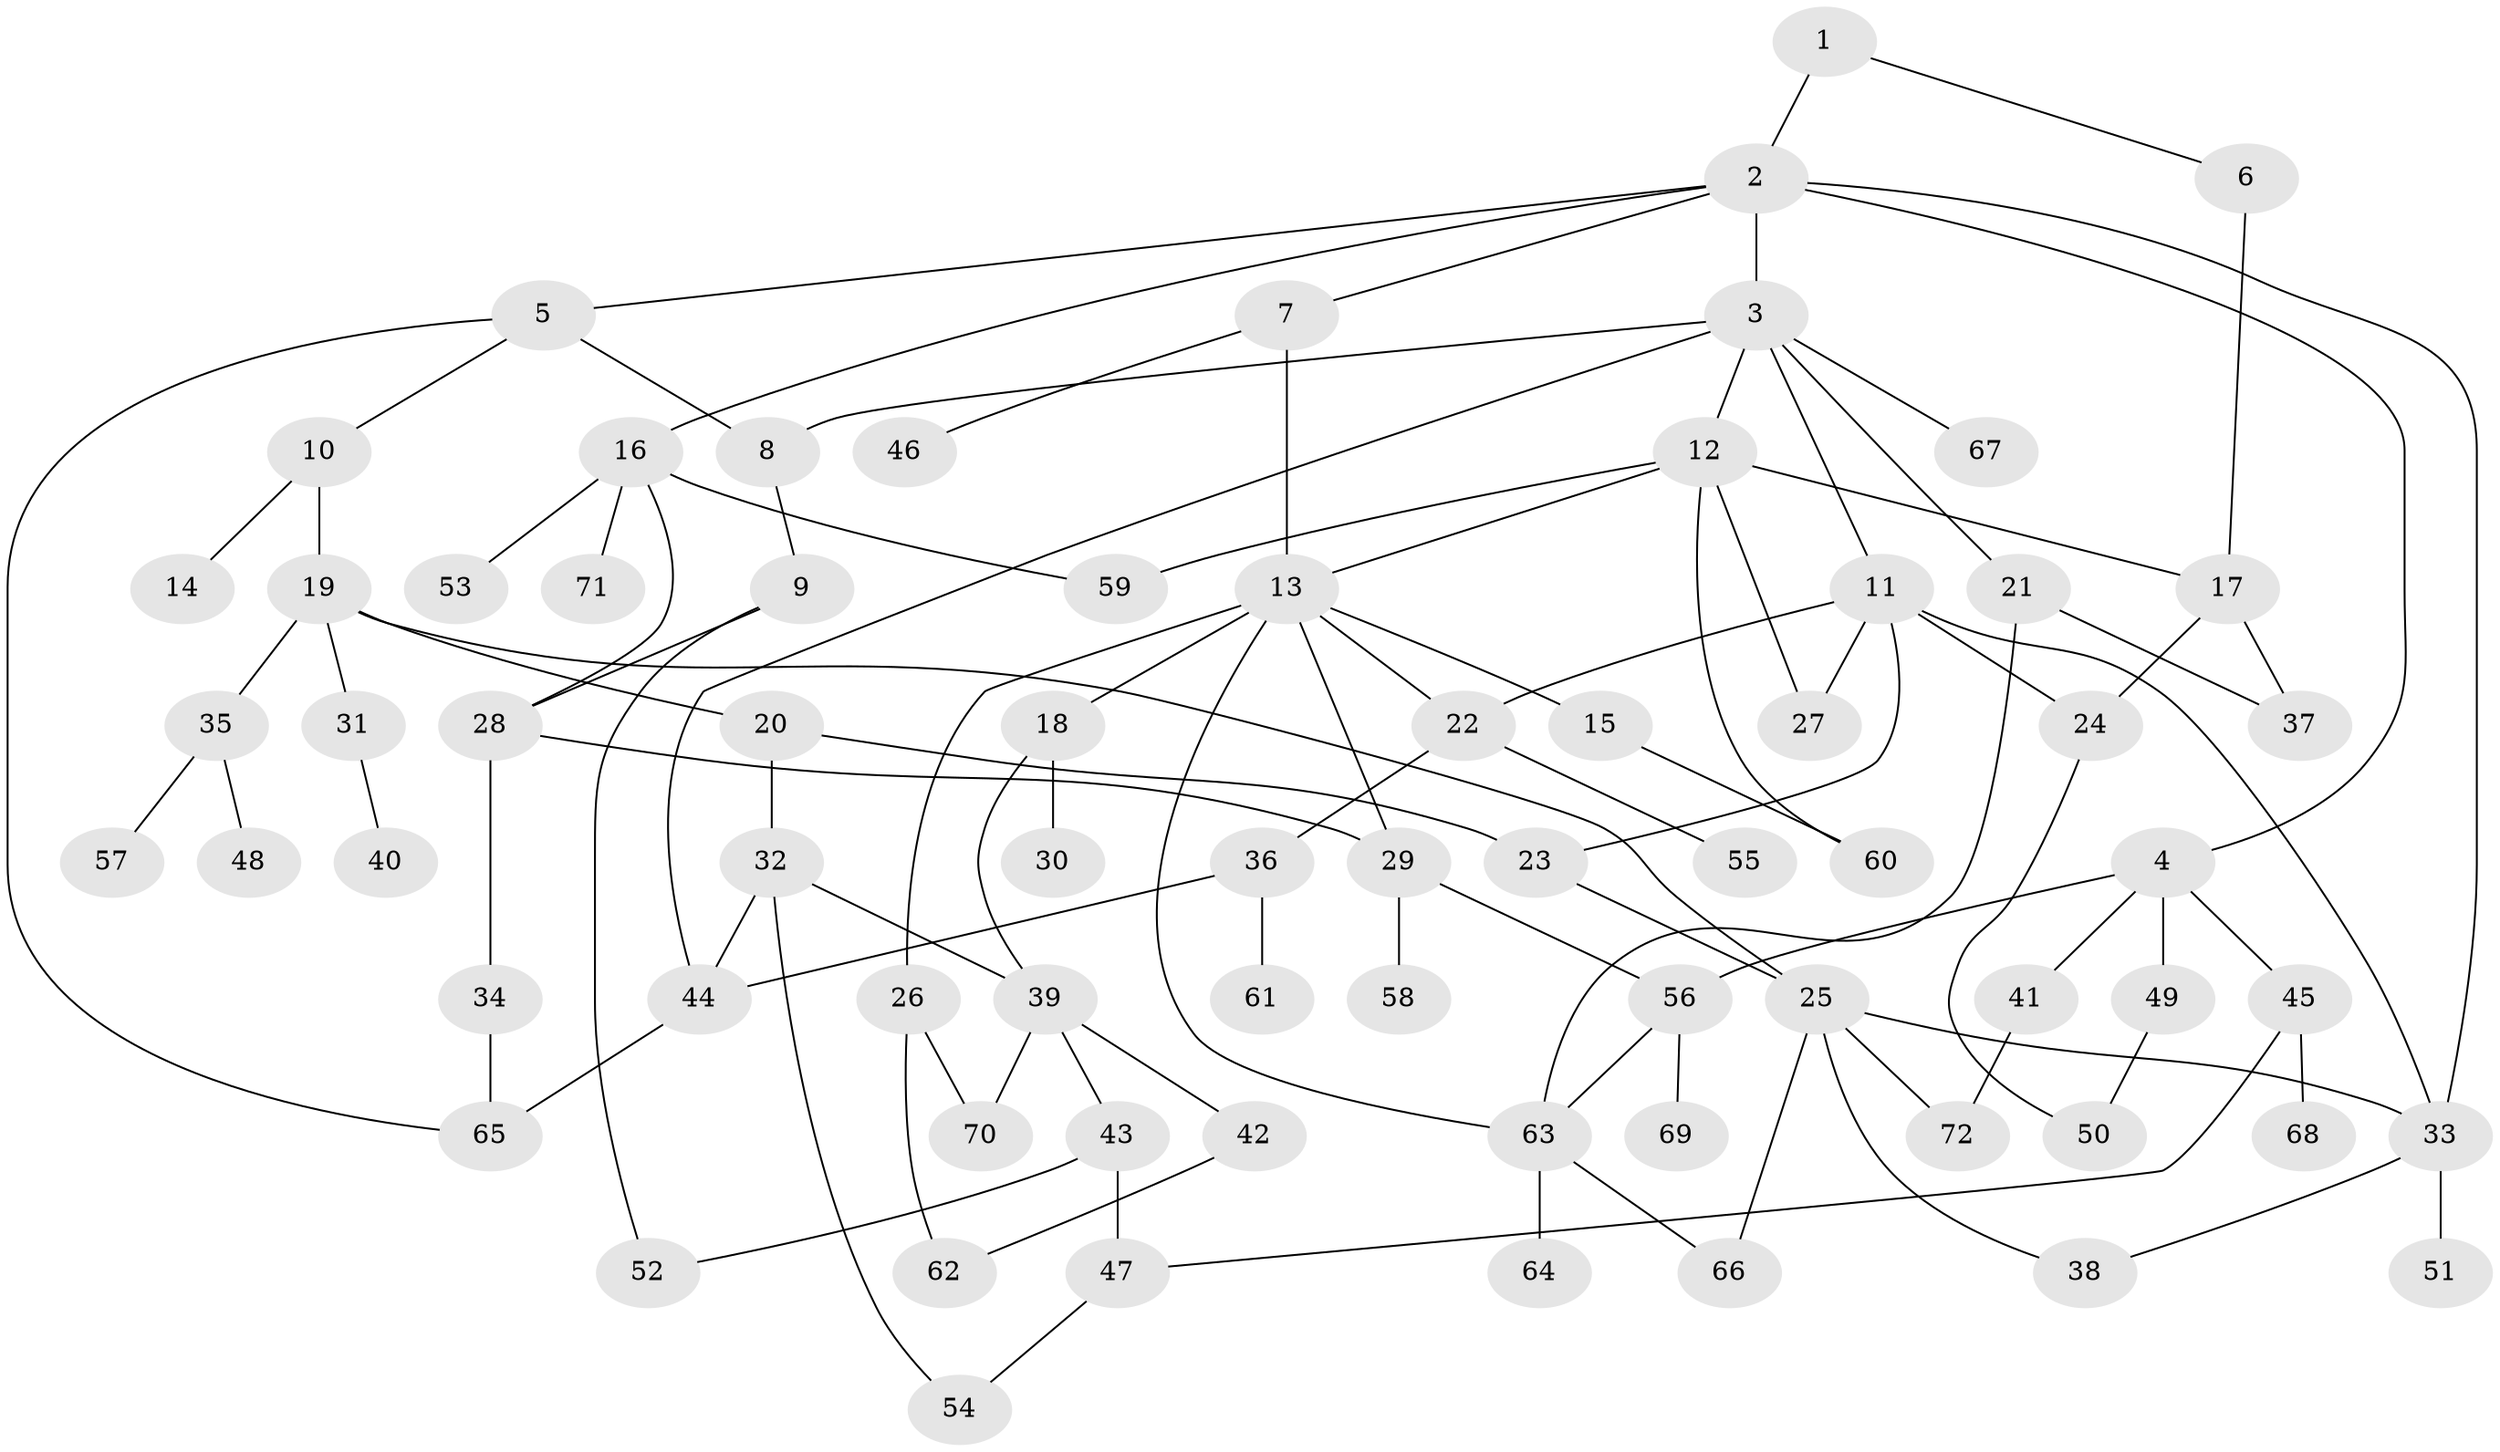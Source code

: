 // coarse degree distribution, {2: 0.2553191489361702, 7: 0.0425531914893617, 9: 0.06382978723404255, 5: 0.06382978723404255, 4: 0.0851063829787234, 3: 0.2127659574468085, 11: 0.02127659574468085, 1: 0.23404255319148937, 6: 0.02127659574468085}
// Generated by graph-tools (version 1.1) at 2025/41/03/06/25 10:41:25]
// undirected, 72 vertices, 103 edges
graph export_dot {
graph [start="1"]
  node [color=gray90,style=filled];
  1;
  2;
  3;
  4;
  5;
  6;
  7;
  8;
  9;
  10;
  11;
  12;
  13;
  14;
  15;
  16;
  17;
  18;
  19;
  20;
  21;
  22;
  23;
  24;
  25;
  26;
  27;
  28;
  29;
  30;
  31;
  32;
  33;
  34;
  35;
  36;
  37;
  38;
  39;
  40;
  41;
  42;
  43;
  44;
  45;
  46;
  47;
  48;
  49;
  50;
  51;
  52;
  53;
  54;
  55;
  56;
  57;
  58;
  59;
  60;
  61;
  62;
  63;
  64;
  65;
  66;
  67;
  68;
  69;
  70;
  71;
  72;
  1 -- 2;
  1 -- 6;
  2 -- 3;
  2 -- 4;
  2 -- 5;
  2 -- 7;
  2 -- 16;
  2 -- 33;
  3 -- 11;
  3 -- 12;
  3 -- 21;
  3 -- 67;
  3 -- 8;
  3 -- 44;
  4 -- 41;
  4 -- 45;
  4 -- 49;
  4 -- 56;
  5 -- 8;
  5 -- 10;
  5 -- 65;
  6 -- 17;
  7 -- 46;
  7 -- 13;
  8 -- 9;
  9 -- 28;
  9 -- 52;
  10 -- 14;
  10 -- 19;
  11 -- 22;
  11 -- 23;
  11 -- 24;
  11 -- 27;
  11 -- 33;
  12 -- 13;
  12 -- 59;
  12 -- 60;
  12 -- 17;
  12 -- 27;
  13 -- 15;
  13 -- 18;
  13 -- 26;
  13 -- 29;
  13 -- 63;
  13 -- 22;
  15 -- 60;
  16 -- 53;
  16 -- 71;
  16 -- 59;
  16 -- 28;
  17 -- 37;
  17 -- 24;
  18 -- 30;
  18 -- 39;
  19 -- 20;
  19 -- 25;
  19 -- 31;
  19 -- 35;
  20 -- 32;
  20 -- 23;
  21 -- 63;
  21 -- 37;
  22 -- 36;
  22 -- 55;
  23 -- 25;
  24 -- 50;
  25 -- 66;
  25 -- 72;
  25 -- 33;
  25 -- 38;
  26 -- 70;
  26 -- 62;
  28 -- 34;
  28 -- 29;
  29 -- 56;
  29 -- 58;
  31 -- 40;
  32 -- 39;
  32 -- 44;
  32 -- 54;
  33 -- 38;
  33 -- 51;
  34 -- 65;
  35 -- 48;
  35 -- 57;
  36 -- 61;
  36 -- 44;
  39 -- 42;
  39 -- 43;
  39 -- 70;
  41 -- 72;
  42 -- 62;
  43 -- 52;
  43 -- 47;
  44 -- 65;
  45 -- 47;
  45 -- 68;
  47 -- 54;
  49 -- 50;
  56 -- 69;
  56 -- 63;
  63 -- 64;
  63 -- 66;
}
